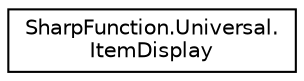 digraph "Graphical Class Hierarchy"
{
 // LATEX_PDF_SIZE
  edge [fontname="Helvetica",fontsize="10",labelfontname="Helvetica",labelfontsize="10"];
  node [fontname="Helvetica",fontsize="10",shape=record];
  rankdir="LR";
  Node0 [label="SharpFunction.Universal.\lItemDisplay",height=0.2,width=0.4,color="black", fillcolor="white", style="filled",URL="$class_sharp_function_1_1_universal_1_1_item_display.html",tooltip="Represents display data for item"];
}
